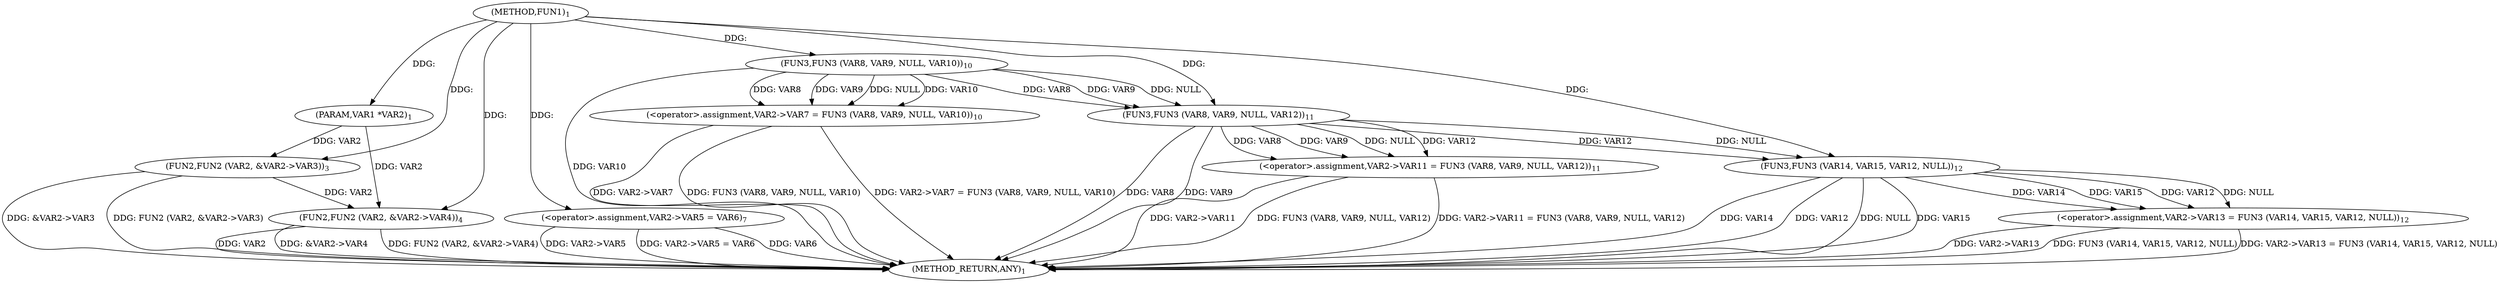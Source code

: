 digraph "FUN1" {  
"8" [label = <(METHOD,FUN1)<SUB>1</SUB>> ]
"55" [label = <(METHOD_RETURN,ANY)<SUB>1</SUB>> ]
"9" [label = <(PARAM,VAR1 *VAR2)<SUB>1</SUB>> ]
"11" [label = <(FUN2,FUN2 (VAR2, &amp;VAR2-&gt;VAR3))<SUB>3</SUB>> ]
"17" [label = <(FUN2,FUN2 (VAR2, &amp;VAR2-&gt;VAR4))<SUB>4</SUB>> ]
"23" [label = <(&lt;operator&gt;.assignment,VAR2-&gt;VAR5 = VAR6)<SUB>7</SUB>> ]
"28" [label = <(&lt;operator&gt;.assignment,VAR2-&gt;VAR7 = FUN3 (VAR8, VAR9, NULL, VAR10))<SUB>10</SUB>> ]
"37" [label = <(&lt;operator&gt;.assignment,VAR2-&gt;VAR11 = FUN3 (VAR8, VAR9, NULL, VAR12))<SUB>11</SUB>> ]
"46" [label = <(&lt;operator&gt;.assignment,VAR2-&gt;VAR13 = FUN3 (VAR14, VAR15, VAR12, NULL))<SUB>12</SUB>> ]
"32" [label = <(FUN3,FUN3 (VAR8, VAR9, NULL, VAR10))<SUB>10</SUB>> ]
"41" [label = <(FUN3,FUN3 (VAR8, VAR9, NULL, VAR12))<SUB>11</SUB>> ]
"50" [label = <(FUN3,FUN3 (VAR14, VAR15, VAR12, NULL))<SUB>12</SUB>> ]
  "11" -> "55"  [ label = "DDG: &amp;VAR2-&gt;VAR3"] 
  "11" -> "55"  [ label = "DDG: FUN2 (VAR2, &amp;VAR2-&gt;VAR3)"] 
  "17" -> "55"  [ label = "DDG: VAR2"] 
  "17" -> "55"  [ label = "DDG: &amp;VAR2-&gt;VAR4"] 
  "17" -> "55"  [ label = "DDG: FUN2 (VAR2, &amp;VAR2-&gt;VAR4)"] 
  "23" -> "55"  [ label = "DDG: VAR2-&gt;VAR5"] 
  "23" -> "55"  [ label = "DDG: VAR2-&gt;VAR5 = VAR6"] 
  "28" -> "55"  [ label = "DDG: VAR2-&gt;VAR7"] 
  "28" -> "55"  [ label = "DDG: FUN3 (VAR8, VAR9, NULL, VAR10)"] 
  "28" -> "55"  [ label = "DDG: VAR2-&gt;VAR7 = FUN3 (VAR8, VAR9, NULL, VAR10)"] 
  "37" -> "55"  [ label = "DDG: VAR2-&gt;VAR11"] 
  "41" -> "55"  [ label = "DDG: VAR8"] 
  "41" -> "55"  [ label = "DDG: VAR9"] 
  "37" -> "55"  [ label = "DDG: FUN3 (VAR8, VAR9, NULL, VAR12)"] 
  "37" -> "55"  [ label = "DDG: VAR2-&gt;VAR11 = FUN3 (VAR8, VAR9, NULL, VAR12)"] 
  "46" -> "55"  [ label = "DDG: VAR2-&gt;VAR13"] 
  "50" -> "55"  [ label = "DDG: VAR14"] 
  "50" -> "55"  [ label = "DDG: VAR12"] 
  "50" -> "55"  [ label = "DDG: NULL"] 
  "46" -> "55"  [ label = "DDG: FUN3 (VAR14, VAR15, VAR12, NULL)"] 
  "46" -> "55"  [ label = "DDG: VAR2-&gt;VAR13 = FUN3 (VAR14, VAR15, VAR12, NULL)"] 
  "23" -> "55"  [ label = "DDG: VAR6"] 
  "32" -> "55"  [ label = "DDG: VAR10"] 
  "50" -> "55"  [ label = "DDG: VAR15"] 
  "8" -> "9"  [ label = "DDG: "] 
  "8" -> "23"  [ label = "DDG: "] 
  "32" -> "28"  [ label = "DDG: VAR8"] 
  "32" -> "28"  [ label = "DDG: VAR9"] 
  "32" -> "28"  [ label = "DDG: NULL"] 
  "32" -> "28"  [ label = "DDG: VAR10"] 
  "41" -> "37"  [ label = "DDG: VAR8"] 
  "41" -> "37"  [ label = "DDG: VAR9"] 
  "41" -> "37"  [ label = "DDG: NULL"] 
  "41" -> "37"  [ label = "DDG: VAR12"] 
  "50" -> "46"  [ label = "DDG: VAR14"] 
  "50" -> "46"  [ label = "DDG: VAR15"] 
  "50" -> "46"  [ label = "DDG: VAR12"] 
  "50" -> "46"  [ label = "DDG: NULL"] 
  "9" -> "11"  [ label = "DDG: VAR2"] 
  "8" -> "11"  [ label = "DDG: "] 
  "11" -> "17"  [ label = "DDG: VAR2"] 
  "8" -> "17"  [ label = "DDG: "] 
  "9" -> "17"  [ label = "DDG: VAR2"] 
  "8" -> "32"  [ label = "DDG: "] 
  "32" -> "41"  [ label = "DDG: VAR8"] 
  "8" -> "41"  [ label = "DDG: "] 
  "32" -> "41"  [ label = "DDG: VAR9"] 
  "32" -> "41"  [ label = "DDG: NULL"] 
  "8" -> "50"  [ label = "DDG: "] 
  "41" -> "50"  [ label = "DDG: VAR12"] 
  "41" -> "50"  [ label = "DDG: NULL"] 
}
